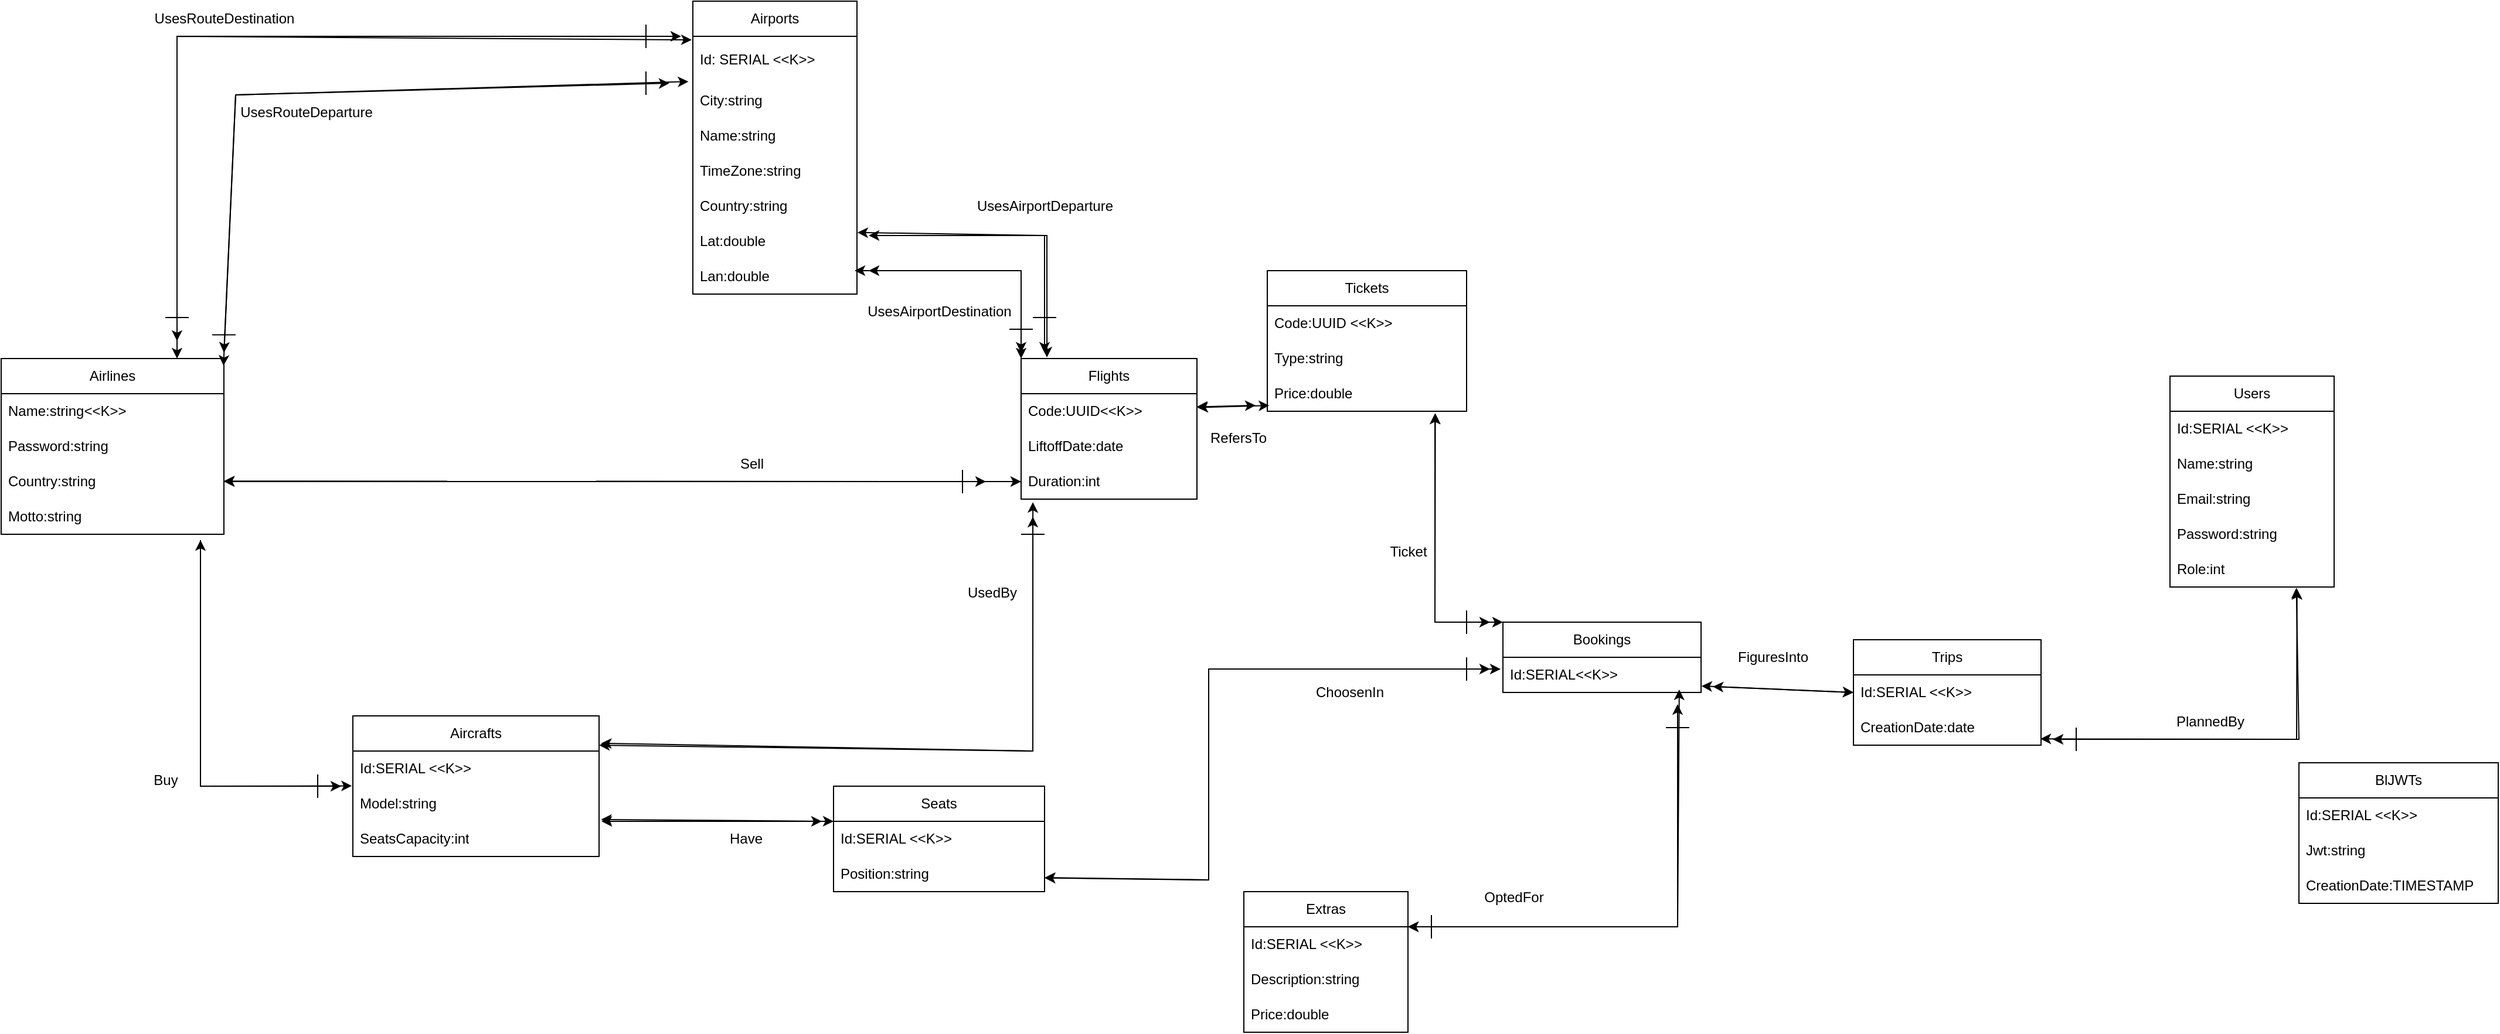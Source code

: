 <mxfile version="28.0.7">
  <diagram name="Pagina-1" id="pX6mvPdmHWL1DqITEzlt">
    <mxGraphModel dx="1975" dy="641" grid="1" gridSize="10" guides="1" tooltips="1" connect="1" arrows="1" fold="1" page="1" pageScale="1" pageWidth="827" pageHeight="1169" math="0" shadow="0">
      <root>
        <mxCell id="0" />
        <mxCell id="1" parent="0" />
        <mxCell id="3aQUeb-euFE-y9l26gwd-1" value="Airlines" style="swimlane;fontStyle=0;childLayout=stackLayout;horizontal=1;startSize=30;horizontalStack=0;resizeParent=1;resizeParentMax=0;resizeLast=0;collapsible=1;marginBottom=0;whiteSpace=wrap;html=1;" parent="1" vertex="1">
          <mxGeometry x="-270" y="315" width="190" height="150" as="geometry" />
        </mxCell>
        <mxCell id="3aQUeb-euFE-y9l26gwd-2" value="Name:string&amp;lt;&amp;lt;K&amp;gt;&amp;gt;" style="text;strokeColor=none;fillColor=none;align=left;verticalAlign=middle;spacingLeft=4;spacingRight=4;overflow=hidden;points=[[0,0.5],[1,0.5]];portConstraint=eastwest;rotatable=0;whiteSpace=wrap;html=1;" parent="3aQUeb-euFE-y9l26gwd-1" vertex="1">
          <mxGeometry y="30" width="190" height="30" as="geometry" />
        </mxCell>
        <mxCell id="3aQUeb-euFE-y9l26gwd-3" value="Password:string" style="text;strokeColor=none;fillColor=none;align=left;verticalAlign=middle;spacingLeft=4;spacingRight=4;overflow=hidden;points=[[0,0.5],[1,0.5]];portConstraint=eastwest;rotatable=0;whiteSpace=wrap;html=1;" parent="3aQUeb-euFE-y9l26gwd-1" vertex="1">
          <mxGeometry y="60" width="190" height="30" as="geometry" />
        </mxCell>
        <mxCell id="3aQUeb-euFE-y9l26gwd-4" value="Country:string" style="text;strokeColor=none;fillColor=none;align=left;verticalAlign=middle;spacingLeft=4;spacingRight=4;overflow=hidden;points=[[0,0.5],[1,0.5]];portConstraint=eastwest;rotatable=0;whiteSpace=wrap;html=1;" parent="3aQUeb-euFE-y9l26gwd-1" vertex="1">
          <mxGeometry y="90" width="190" height="30" as="geometry" />
        </mxCell>
        <mxCell id="3aQUeb-euFE-y9l26gwd-5" value="Motto:string" style="text;strokeColor=none;fillColor=none;align=left;verticalAlign=middle;spacingLeft=4;spacingRight=4;overflow=hidden;points=[[0,0.5],[1,0.5]];portConstraint=eastwest;rotatable=0;whiteSpace=wrap;html=1;" parent="3aQUeb-euFE-y9l26gwd-1" vertex="1">
          <mxGeometry y="120" width="190" height="30" as="geometry" />
        </mxCell>
        <mxCell id="3aQUeb-euFE-y9l26gwd-9" value="Users" style="swimlane;fontStyle=0;childLayout=stackLayout;horizontal=1;startSize=30;horizontalStack=0;resizeParent=1;resizeParentMax=0;resizeLast=0;collapsible=1;marginBottom=0;whiteSpace=wrap;html=1;" parent="1" vertex="1">
          <mxGeometry x="1580" y="330" width="140" height="180" as="geometry" />
        </mxCell>
        <mxCell id="3aQUeb-euFE-y9l26gwd-10" value="Id:SERIAL &amp;lt;&amp;lt;K&amp;gt;&amp;gt;" style="text;strokeColor=none;fillColor=none;align=left;verticalAlign=middle;spacingLeft=4;spacingRight=4;overflow=hidden;points=[[0,0.5],[1,0.5]];portConstraint=eastwest;rotatable=0;whiteSpace=wrap;html=1;" parent="3aQUeb-euFE-y9l26gwd-9" vertex="1">
          <mxGeometry y="30" width="140" height="30" as="geometry" />
        </mxCell>
        <mxCell id="3aQUeb-euFE-y9l26gwd-11" value="Name:string" style="text;strokeColor=none;fillColor=none;align=left;verticalAlign=middle;spacingLeft=4;spacingRight=4;overflow=hidden;points=[[0,0.5],[1,0.5]];portConstraint=eastwest;rotatable=0;whiteSpace=wrap;html=1;" parent="3aQUeb-euFE-y9l26gwd-9" vertex="1">
          <mxGeometry y="60" width="140" height="30" as="geometry" />
        </mxCell>
        <mxCell id="3aQUeb-euFE-y9l26gwd-12" value="Email:string" style="text;strokeColor=none;fillColor=none;align=left;verticalAlign=middle;spacingLeft=4;spacingRight=4;overflow=hidden;points=[[0,0.5],[1,0.5]];portConstraint=eastwest;rotatable=0;whiteSpace=wrap;html=1;" parent="3aQUeb-euFE-y9l26gwd-9" vertex="1">
          <mxGeometry y="90" width="140" height="30" as="geometry" />
        </mxCell>
        <mxCell id="3aQUeb-euFE-y9l26gwd-13" value="Password:string" style="text;strokeColor=none;fillColor=none;align=left;verticalAlign=middle;spacingLeft=4;spacingRight=4;overflow=hidden;points=[[0,0.5],[1,0.5]];portConstraint=eastwest;rotatable=0;whiteSpace=wrap;html=1;" parent="3aQUeb-euFE-y9l26gwd-9" vertex="1">
          <mxGeometry y="120" width="140" height="30" as="geometry" />
        </mxCell>
        <mxCell id="3aQUeb-euFE-y9l26gwd-14" value="Role:int" style="text;strokeColor=none;fillColor=none;align=left;verticalAlign=middle;spacingLeft=4;spacingRight=4;overflow=hidden;points=[[0,0.5],[1,0.5]];portConstraint=eastwest;rotatable=0;whiteSpace=wrap;html=1;" parent="3aQUeb-euFE-y9l26gwd-9" vertex="1">
          <mxGeometry y="150" width="140" height="30" as="geometry" />
        </mxCell>
        <mxCell id="3aQUeb-euFE-y9l26gwd-15" value="Tickets" style="swimlane;fontStyle=0;childLayout=stackLayout;horizontal=1;startSize=30;horizontalStack=0;resizeParent=1;resizeParentMax=0;resizeLast=0;collapsible=1;marginBottom=0;whiteSpace=wrap;html=1;" parent="1" vertex="1">
          <mxGeometry x="810" y="240" width="170" height="120" as="geometry" />
        </mxCell>
        <mxCell id="3aQUeb-euFE-y9l26gwd-16" value="Code:UUID &amp;lt;&amp;lt;K&amp;gt;&amp;gt;" style="text;strokeColor=none;fillColor=none;align=left;verticalAlign=middle;spacingLeft=4;spacingRight=4;overflow=hidden;points=[[0,0.5],[1,0.5]];portConstraint=eastwest;rotatable=0;whiteSpace=wrap;html=1;" parent="3aQUeb-euFE-y9l26gwd-15" vertex="1">
          <mxGeometry y="30" width="170" height="30" as="geometry" />
        </mxCell>
        <mxCell id="3aQUeb-euFE-y9l26gwd-17" value="Type:string" style="text;strokeColor=none;fillColor=none;align=left;verticalAlign=middle;spacingLeft=4;spacingRight=4;overflow=hidden;points=[[0,0.5],[1,0.5]];portConstraint=eastwest;rotatable=0;whiteSpace=wrap;html=1;" parent="3aQUeb-euFE-y9l26gwd-15" vertex="1">
          <mxGeometry y="60" width="170" height="30" as="geometry" />
        </mxCell>
        <mxCell id="3aQUeb-euFE-y9l26gwd-18" value="Price:double" style="text;strokeColor=none;fillColor=none;align=left;verticalAlign=middle;spacingLeft=4;spacingRight=4;overflow=hidden;points=[[0,0.5],[1,0.5]];portConstraint=eastwest;rotatable=0;whiteSpace=wrap;html=1;" parent="3aQUeb-euFE-y9l26gwd-15" vertex="1">
          <mxGeometry y="90" width="170" height="30" as="geometry" />
        </mxCell>
        <mxCell id="3aQUeb-euFE-y9l26gwd-26" value="Flights" style="swimlane;fontStyle=0;childLayout=stackLayout;horizontal=1;startSize=30;horizontalStack=0;resizeParent=1;resizeParentMax=0;resizeLast=0;collapsible=1;marginBottom=0;whiteSpace=wrap;html=1;" parent="1" vertex="1">
          <mxGeometry x="600" y="315" width="150" height="120" as="geometry" />
        </mxCell>
        <mxCell id="3aQUeb-euFE-y9l26gwd-27" value="Code:UUID&amp;lt;&amp;lt;K&amp;gt;&amp;gt;" style="text;strokeColor=none;fillColor=none;align=left;verticalAlign=middle;spacingLeft=4;spacingRight=4;overflow=hidden;points=[[0,0.5],[1,0.5]];portConstraint=eastwest;rotatable=0;whiteSpace=wrap;html=1;" parent="3aQUeb-euFE-y9l26gwd-26" vertex="1">
          <mxGeometry y="30" width="150" height="30" as="geometry" />
        </mxCell>
        <mxCell id="3aQUeb-euFE-y9l26gwd-28" value="LiftoffDate:date" style="text;strokeColor=none;fillColor=none;align=left;verticalAlign=middle;spacingLeft=4;spacingRight=4;overflow=hidden;points=[[0,0.5],[1,0.5]];portConstraint=eastwest;rotatable=0;whiteSpace=wrap;html=1;" parent="3aQUeb-euFE-y9l26gwd-26" vertex="1">
          <mxGeometry y="60" width="150" height="30" as="geometry" />
        </mxCell>
        <mxCell id="3aQUeb-euFE-y9l26gwd-29" value="Duration:int" style="text;strokeColor=none;fillColor=none;align=left;verticalAlign=middle;spacingLeft=4;spacingRight=4;overflow=hidden;points=[[0,0.5],[1,0.5]];portConstraint=eastwest;rotatable=0;whiteSpace=wrap;html=1;" parent="3aQUeb-euFE-y9l26gwd-26" vertex="1">
          <mxGeometry y="90" width="150" height="30" as="geometry" />
        </mxCell>
        <mxCell id="3aQUeb-euFE-y9l26gwd-33" value="Trips" style="swimlane;fontStyle=0;childLayout=stackLayout;horizontal=1;startSize=30;horizontalStack=0;resizeParent=1;resizeParentMax=0;resizeLast=0;collapsible=1;marginBottom=0;whiteSpace=wrap;html=1;" parent="1" vertex="1">
          <mxGeometry x="1310" y="555" width="160" height="90" as="geometry" />
        </mxCell>
        <mxCell id="3aQUeb-euFE-y9l26gwd-34" value="Id:SERIAL &amp;lt;&amp;lt;K&amp;gt;&amp;gt;" style="text;strokeColor=none;fillColor=none;align=left;verticalAlign=middle;spacingLeft=4;spacingRight=4;overflow=hidden;points=[[0,0.5],[1,0.5]];portConstraint=eastwest;rotatable=0;whiteSpace=wrap;html=1;" parent="3aQUeb-euFE-y9l26gwd-33" vertex="1">
          <mxGeometry y="30" width="160" height="30" as="geometry" />
        </mxCell>
        <mxCell id="3aQUeb-euFE-y9l26gwd-35" value="CreationDate:date" style="text;strokeColor=none;fillColor=none;align=left;verticalAlign=middle;spacingLeft=4;spacingRight=4;overflow=hidden;points=[[0,0.5],[1,0.5]];portConstraint=eastwest;rotatable=0;whiteSpace=wrap;html=1;" parent="3aQUeb-euFE-y9l26gwd-33" vertex="1">
          <mxGeometry y="60" width="160" height="30" as="geometry" />
        </mxCell>
        <mxCell id="3aQUeb-euFE-y9l26gwd-37" value="Seats" style="swimlane;fontStyle=0;childLayout=stackLayout;horizontal=1;startSize=30;horizontalStack=0;resizeParent=1;resizeParentMax=0;resizeLast=0;collapsible=1;marginBottom=0;whiteSpace=wrap;html=1;" parent="1" vertex="1">
          <mxGeometry x="440" y="680" width="180" height="90" as="geometry" />
        </mxCell>
        <mxCell id="3aQUeb-euFE-y9l26gwd-38" value="Id:SERIAL &amp;lt;&amp;lt;K&amp;gt;&amp;gt;" style="text;strokeColor=none;fillColor=none;align=left;verticalAlign=middle;spacingLeft=4;spacingRight=4;overflow=hidden;points=[[0,0.5],[1,0.5]];portConstraint=eastwest;rotatable=0;whiteSpace=wrap;html=1;" parent="3aQUeb-euFE-y9l26gwd-37" vertex="1">
          <mxGeometry y="30" width="180" height="30" as="geometry" />
        </mxCell>
        <mxCell id="3aQUeb-euFE-y9l26gwd-39" value="Position:string" style="text;strokeColor=none;fillColor=none;align=left;verticalAlign=middle;spacingLeft=4;spacingRight=4;overflow=hidden;points=[[0,0.5],[1,0.5]];portConstraint=eastwest;rotatable=0;whiteSpace=wrap;html=1;" parent="3aQUeb-euFE-y9l26gwd-37" vertex="1">
          <mxGeometry y="60" width="180" height="30" as="geometry" />
        </mxCell>
        <mxCell id="3aQUeb-euFE-y9l26gwd-41" value="Extras" style="swimlane;fontStyle=0;childLayout=stackLayout;horizontal=1;startSize=30;horizontalStack=0;resizeParent=1;resizeParentMax=0;resizeLast=0;collapsible=1;marginBottom=0;whiteSpace=wrap;html=1;" parent="1" vertex="1">
          <mxGeometry x="790" y="770" width="140" height="120" as="geometry" />
        </mxCell>
        <mxCell id="3aQUeb-euFE-y9l26gwd-42" value="Id:SERIAL &amp;lt;&amp;lt;K&amp;gt;&amp;gt;" style="text;strokeColor=none;fillColor=none;align=left;verticalAlign=middle;spacingLeft=4;spacingRight=4;overflow=hidden;points=[[0,0.5],[1,0.5]];portConstraint=eastwest;rotatable=0;whiteSpace=wrap;html=1;" parent="3aQUeb-euFE-y9l26gwd-41" vertex="1">
          <mxGeometry y="30" width="140" height="30" as="geometry" />
        </mxCell>
        <mxCell id="3aQUeb-euFE-y9l26gwd-43" value="Description:string" style="text;strokeColor=none;fillColor=none;align=left;verticalAlign=middle;spacingLeft=4;spacingRight=4;overflow=hidden;points=[[0,0.5],[1,0.5]];portConstraint=eastwest;rotatable=0;whiteSpace=wrap;html=1;" parent="3aQUeb-euFE-y9l26gwd-41" vertex="1">
          <mxGeometry y="60" width="140" height="30" as="geometry" />
        </mxCell>
        <mxCell id="3aQUeb-euFE-y9l26gwd-44" value="Price:double" style="text;strokeColor=none;fillColor=none;align=left;verticalAlign=middle;spacingLeft=4;spacingRight=4;overflow=hidden;points=[[0,0.5],[1,0.5]];portConstraint=eastwest;rotatable=0;whiteSpace=wrap;html=1;" parent="3aQUeb-euFE-y9l26gwd-41" vertex="1">
          <mxGeometry y="90" width="140" height="30" as="geometry" />
        </mxCell>
        <mxCell id="3aQUeb-euFE-y9l26gwd-45" value="Aircrafts" style="swimlane;fontStyle=0;childLayout=stackLayout;horizontal=1;startSize=30;horizontalStack=0;resizeParent=1;resizeParentMax=0;resizeLast=0;collapsible=1;marginBottom=0;whiteSpace=wrap;html=1;" parent="1" vertex="1">
          <mxGeometry x="30" y="620" width="210" height="120" as="geometry" />
        </mxCell>
        <mxCell id="3aQUeb-euFE-y9l26gwd-46" value="Id:SERIAL &amp;lt;&amp;lt;K&amp;gt;&amp;gt;" style="text;strokeColor=none;fillColor=none;align=left;verticalAlign=middle;spacingLeft=4;spacingRight=4;overflow=hidden;points=[[0,0.5],[1,0.5]];portConstraint=eastwest;rotatable=0;whiteSpace=wrap;html=1;" parent="3aQUeb-euFE-y9l26gwd-45" vertex="1">
          <mxGeometry y="30" width="210" height="30" as="geometry" />
        </mxCell>
        <mxCell id="3aQUeb-euFE-y9l26gwd-47" value="Model:string" style="text;strokeColor=none;fillColor=none;align=left;verticalAlign=middle;spacingLeft=4;spacingRight=4;overflow=hidden;points=[[0,0.5],[1,0.5]];portConstraint=eastwest;rotatable=0;whiteSpace=wrap;html=1;" parent="3aQUeb-euFE-y9l26gwd-45" vertex="1">
          <mxGeometry y="60" width="210" height="30" as="geometry" />
        </mxCell>
        <mxCell id="3aQUeb-euFE-y9l26gwd-48" value="SeatsCapacity:int" style="text;strokeColor=none;fillColor=none;align=left;verticalAlign=middle;spacingLeft=4;spacingRight=4;overflow=hidden;points=[[0,0.5],[1,0.5]];portConstraint=eastwest;rotatable=0;whiteSpace=wrap;html=1;" parent="3aQUeb-euFE-y9l26gwd-45" vertex="1">
          <mxGeometry y="90" width="210" height="30" as="geometry" />
        </mxCell>
        <mxCell id="3aQUeb-euFE-y9l26gwd-64" value="Bookings" style="swimlane;fontStyle=0;childLayout=stackLayout;horizontal=1;startSize=30;horizontalStack=0;resizeParent=1;resizeParentMax=0;resizeLast=0;collapsible=1;marginBottom=0;whiteSpace=wrap;html=1;" parent="1" vertex="1">
          <mxGeometry x="1011" y="540" width="169" height="60" as="geometry" />
        </mxCell>
        <mxCell id="3aQUeb-euFE-y9l26gwd-65" value="Id:SERIAL&amp;lt;&amp;lt;K&amp;gt;&amp;gt;" style="text;strokeColor=none;fillColor=none;align=left;verticalAlign=middle;spacingLeft=4;spacingRight=4;overflow=hidden;points=[[0,0.5],[1,0.5]];portConstraint=eastwest;rotatable=0;whiteSpace=wrap;html=1;" parent="3aQUeb-euFE-y9l26gwd-64" vertex="1">
          <mxGeometry y="30" width="169" height="30" as="geometry" />
        </mxCell>
        <mxCell id="3aQUeb-euFE-y9l26gwd-77" value="BlJWTs" style="swimlane;fontStyle=0;childLayout=stackLayout;horizontal=1;startSize=30;horizontalStack=0;resizeParent=1;resizeParentMax=0;resizeLast=0;collapsible=1;marginBottom=0;whiteSpace=wrap;html=1;" parent="1" vertex="1">
          <mxGeometry x="1690" y="660" width="170" height="120" as="geometry" />
        </mxCell>
        <mxCell id="3aQUeb-euFE-y9l26gwd-78" value="Id:SERIAL &amp;lt;&amp;lt;K&amp;gt;&amp;gt;" style="text;strokeColor=none;fillColor=none;align=left;verticalAlign=middle;spacingLeft=4;spacingRight=4;overflow=hidden;points=[[0,0.5],[1,0.5]];portConstraint=eastwest;rotatable=0;whiteSpace=wrap;html=1;" parent="3aQUeb-euFE-y9l26gwd-77" vertex="1">
          <mxGeometry y="30" width="170" height="30" as="geometry" />
        </mxCell>
        <mxCell id="3aQUeb-euFE-y9l26gwd-79" value="Jwt:string" style="text;strokeColor=none;fillColor=none;align=left;verticalAlign=middle;spacingLeft=4;spacingRight=4;overflow=hidden;points=[[0,0.5],[1,0.5]];portConstraint=eastwest;rotatable=0;whiteSpace=wrap;html=1;" parent="3aQUeb-euFE-y9l26gwd-77" vertex="1">
          <mxGeometry y="60" width="170" height="30" as="geometry" />
        </mxCell>
        <mxCell id="kgwtjrE0FstHuXd1rFe7-1" value="CreationDate:TIMESTAMP" style="text;strokeColor=none;fillColor=none;align=left;verticalAlign=middle;spacingLeft=4;spacingRight=4;overflow=hidden;points=[[0,0.5],[1,0.5]];portConstraint=eastwest;rotatable=0;whiteSpace=wrap;html=1;" parent="3aQUeb-euFE-y9l26gwd-77" vertex="1">
          <mxGeometry y="90" width="170" height="30" as="geometry" />
        </mxCell>
        <mxCell id="Vh7ybCmycij3RCht1qAK-20" value="Airports" style="swimlane;fontStyle=0;childLayout=stackLayout;horizontal=1;startSize=30;horizontalStack=0;resizeParent=1;resizeParentMax=0;resizeLast=0;collapsible=1;marginBottom=0;whiteSpace=wrap;html=1;" parent="1" vertex="1">
          <mxGeometry x="320" y="10" width="140" height="250" as="geometry" />
        </mxCell>
        <mxCell id="Vh7ybCmycij3RCht1qAK-21" value="Id: SERIAL &amp;lt;&amp;lt;K&amp;gt;&amp;gt;" style="text;strokeColor=none;fillColor=none;align=left;verticalAlign=middle;spacingLeft=4;spacingRight=4;overflow=hidden;points=[[0,0.5],[1,0.5]];portConstraint=eastwest;rotatable=0;whiteSpace=wrap;html=1;" parent="Vh7ybCmycij3RCht1qAK-20" vertex="1">
          <mxGeometry y="30" width="140" height="40" as="geometry" />
        </mxCell>
        <mxCell id="Vh7ybCmycij3RCht1qAK-22" value="City:string" style="text;strokeColor=none;fillColor=none;align=left;verticalAlign=middle;spacingLeft=4;spacingRight=4;overflow=hidden;points=[[0,0.5],[1,0.5]];portConstraint=eastwest;rotatable=0;whiteSpace=wrap;html=1;" parent="Vh7ybCmycij3RCht1qAK-20" vertex="1">
          <mxGeometry y="70" width="140" height="30" as="geometry" />
        </mxCell>
        <mxCell id="Vh7ybCmycij3RCht1qAK-23" value="Name:string" style="text;strokeColor=none;fillColor=none;align=left;verticalAlign=middle;spacingLeft=4;spacingRight=4;overflow=hidden;points=[[0,0.5],[1,0.5]];portConstraint=eastwest;rotatable=0;whiteSpace=wrap;html=1;" parent="Vh7ybCmycij3RCht1qAK-20" vertex="1">
          <mxGeometry y="100" width="140" height="30" as="geometry" />
        </mxCell>
        <mxCell id="Vh7ybCmycij3RCht1qAK-24" value="TimeZone:string" style="text;strokeColor=none;fillColor=none;align=left;verticalAlign=middle;spacingLeft=4;spacingRight=4;overflow=hidden;points=[[0,0.5],[1,0.5]];portConstraint=eastwest;rotatable=0;whiteSpace=wrap;html=1;" parent="Vh7ybCmycij3RCht1qAK-20" vertex="1">
          <mxGeometry y="130" width="140" height="30" as="geometry" />
        </mxCell>
        <mxCell id="Vh7ybCmycij3RCht1qAK-25" value="Country:string" style="text;strokeColor=none;fillColor=none;align=left;verticalAlign=middle;spacingLeft=4;spacingRight=4;overflow=hidden;points=[[0,0.5],[1,0.5]];portConstraint=eastwest;rotatable=0;whiteSpace=wrap;html=1;" parent="Vh7ybCmycij3RCht1qAK-20" vertex="1">
          <mxGeometry y="160" width="140" height="30" as="geometry" />
        </mxCell>
        <mxCell id="Q50AeV7Kv5rFn46oIAkc-2" value="Lat:double" style="text;strokeColor=none;fillColor=none;align=left;verticalAlign=middle;spacingLeft=4;spacingRight=4;overflow=hidden;points=[[0,0.5],[1,0.5]];portConstraint=eastwest;rotatable=0;whiteSpace=wrap;html=1;" parent="Vh7ybCmycij3RCht1qAK-20" vertex="1">
          <mxGeometry y="190" width="140" height="30" as="geometry" />
        </mxCell>
        <mxCell id="Q50AeV7Kv5rFn46oIAkc-1" value="Lan:double" style="text;strokeColor=none;fillColor=none;align=left;verticalAlign=middle;spacingLeft=4;spacingRight=4;overflow=hidden;points=[[0,0.5],[1,0.5]];portConstraint=eastwest;rotatable=0;whiteSpace=wrap;html=1;" parent="Vh7ybCmycij3RCht1qAK-20" vertex="1">
          <mxGeometry y="220" width="140" height="30" as="geometry" />
        </mxCell>
        <mxCell id="kgwtjrE0FstHuXd1rFe7-14" value="RefersTo" style="text;html=1;align=center;verticalAlign=middle;resizable=0;points=[];autosize=1;strokeColor=none;fillColor=none;" parent="1" vertex="1">
          <mxGeometry x="750" y="368" width="70" height="30" as="geometry" />
        </mxCell>
        <mxCell id="kgwtjrE0FstHuXd1rFe7-15" value="ChoosenIn" style="text;html=1;align=center;verticalAlign=middle;resizable=0;points=[];autosize=1;strokeColor=none;fillColor=none;" parent="1" vertex="1">
          <mxGeometry x="840" y="585" width="80" height="30" as="geometry" />
        </mxCell>
        <mxCell id="kgwtjrE0FstHuXd1rFe7-17" value="Ticket" style="text;html=1;align=center;verticalAlign=middle;resizable=0;points=[];autosize=1;strokeColor=none;fillColor=none;" parent="1" vertex="1">
          <mxGeometry x="900" y="465" width="60" height="30" as="geometry" />
        </mxCell>
        <mxCell id="kgwtjrE0FstHuXd1rFe7-18" value="FiguresInto" style="text;html=1;align=center;verticalAlign=middle;resizable=0;points=[];autosize=1;strokeColor=none;fillColor=none;" parent="1" vertex="1">
          <mxGeometry x="1201" y="555" width="80" height="30" as="geometry" />
        </mxCell>
        <mxCell id="kgwtjrE0FstHuXd1rFe7-19" value="PlannedBy" style="text;html=1;align=center;verticalAlign=middle;resizable=0;points=[];autosize=1;strokeColor=none;fillColor=none;" parent="1" vertex="1">
          <mxGeometry x="1574" y="610" width="80" height="30" as="geometry" />
        </mxCell>
        <mxCell id="MIx22FfydVjEeft8OLp_-5" value="" style="endArrow=classic;startArrow=classic;html=1;rounded=0;exitX=0.998;exitY=0.041;exitDx=0;exitDy=0;exitPerimeter=0;entryX=-0.027;entryY=-0.046;entryDx=0;entryDy=0;entryPerimeter=0;" edge="1" parent="1" source="3aQUeb-euFE-y9l26gwd-1" target="Vh7ybCmycij3RCht1qAK-22">
          <mxGeometry width="50" height="50" relative="1" as="geometry">
            <mxPoint x="160" y="280" as="sourcePoint" />
            <mxPoint x="260" y="100" as="targetPoint" />
            <Array as="points">
              <mxPoint x="-70" y="90" />
            </Array>
          </mxGeometry>
        </mxCell>
        <mxCell id="MIx22FfydVjEeft8OLp_-6" value="" style="endArrow=classic;startArrow=classic;html=1;rounded=0;" edge="1" parent="1">
          <mxGeometry width="50" height="50" relative="1" as="geometry">
            <mxPoint x="-80" y="310" as="sourcePoint" />
            <mxPoint x="300" y="80" as="targetPoint" />
            <Array as="points">
              <mxPoint x="-70" y="90" />
            </Array>
          </mxGeometry>
        </mxCell>
        <mxCell id="MIx22FfydVjEeft8OLp_-7" value="" style="endArrow=classic;startArrow=classic;html=1;rounded=0;exitX=0.998;exitY=0.041;exitDx=0;exitDy=0;exitPerimeter=0;entryX=-0.007;entryY=0.075;entryDx=0;entryDy=0;entryPerimeter=0;" edge="1" parent="1" target="Vh7ybCmycij3RCht1qAK-21">
          <mxGeometry width="50" height="50" relative="1" as="geometry">
            <mxPoint x="-120" y="315" as="sourcePoint" />
            <mxPoint x="276" y="73" as="targetPoint" />
            <Array as="points">
              <mxPoint x="-120" y="40" />
            </Array>
          </mxGeometry>
        </mxCell>
        <mxCell id="MIx22FfydVjEeft8OLp_-8" value="" style="endArrow=classic;startArrow=classic;html=1;rounded=0;" edge="1" parent="1">
          <mxGeometry width="50" height="50" relative="1" as="geometry">
            <mxPoint x="-120" y="300" as="sourcePoint" />
            <mxPoint x="310" y="40" as="targetPoint" />
            <Array as="points">
              <mxPoint x="-120" y="40" />
            </Array>
          </mxGeometry>
        </mxCell>
        <mxCell id="MIx22FfydVjEeft8OLp_-9" value="UsesRouteDestination" style="text;html=1;align=center;verticalAlign=middle;resizable=0;points=[];autosize=1;strokeColor=none;fillColor=none;" vertex="1" parent="1">
          <mxGeometry x="-150" y="10" width="140" height="30" as="geometry" />
        </mxCell>
        <mxCell id="MIx22FfydVjEeft8OLp_-10" value="" style="endArrow=classic;startArrow=classic;html=1;rounded=0;exitX=1.003;exitY=0.248;exitDx=0;exitDy=0;exitPerimeter=0;" edge="1" parent="1" source="Q50AeV7Kv5rFn46oIAkc-2">
          <mxGeometry width="50" height="50" relative="1" as="geometry">
            <mxPoint x="460" y="202" as="sourcePoint" />
            <mxPoint x="620" y="310" as="targetPoint" />
            <Array as="points">
              <mxPoint x="620" y="210" />
            </Array>
          </mxGeometry>
        </mxCell>
        <mxCell id="MIx22FfydVjEeft8OLp_-11" value="" style="endArrow=classic;startArrow=classic;html=1;rounded=0;entryX=0.147;entryY=-0.008;entryDx=0;entryDy=0;entryPerimeter=0;" edge="1" parent="1" target="3aQUeb-euFE-y9l26gwd-26">
          <mxGeometry width="50" height="50" relative="1" as="geometry">
            <mxPoint x="470" y="210" as="sourcePoint" />
            <mxPoint x="846" y="-34" as="targetPoint" />
            <Array as="points">
              <mxPoint x="622" y="210" />
            </Array>
          </mxGeometry>
        </mxCell>
        <mxCell id="MIx22FfydVjEeft8OLp_-12" value="" style="endArrow=classic;startArrow=classic;html=1;rounded=0;entryX=0;entryY=0;entryDx=0;entryDy=0;" edge="1" parent="1" target="3aQUeb-euFE-y9l26gwd-26">
          <mxGeometry width="50" height="50" relative="1" as="geometry">
            <mxPoint x="458" y="240" as="sourcePoint" />
            <mxPoint x="600" y="310" as="targetPoint" />
            <Array as="points">
              <mxPoint x="600" y="240" />
            </Array>
          </mxGeometry>
        </mxCell>
        <mxCell id="MIx22FfydVjEeft8OLp_-13" value="" style="endArrow=classic;startArrow=classic;html=1;rounded=0;" edge="1" parent="1">
          <mxGeometry width="50" height="50" relative="1" as="geometry">
            <mxPoint x="470" y="240" as="sourcePoint" />
            <mxPoint x="600" y="310" as="targetPoint" />
            <Array as="points">
              <mxPoint x="600" y="240" />
            </Array>
          </mxGeometry>
        </mxCell>
        <mxCell id="MIx22FfydVjEeft8OLp_-14" value="UsesRouteDeparture" style="text;html=1;align=center;verticalAlign=middle;resizable=0;points=[];autosize=1;strokeColor=none;fillColor=none;" vertex="1" parent="1">
          <mxGeometry x="-80" y="90" width="140" height="30" as="geometry" />
        </mxCell>
        <mxCell id="MIx22FfydVjEeft8OLp_-15" value="UsesAirportDeparture" style="text;html=1;align=center;verticalAlign=middle;resizable=0;points=[];autosize=1;strokeColor=none;fillColor=none;" vertex="1" parent="1">
          <mxGeometry x="550" y="170" width="140" height="30" as="geometry" />
        </mxCell>
        <mxCell id="MIx22FfydVjEeft8OLp_-16" value="UsesAirportDestination" style="text;html=1;align=center;verticalAlign=middle;resizable=0;points=[];autosize=1;strokeColor=none;fillColor=none;" vertex="1" parent="1">
          <mxGeometry x="455" y="260" width="150" height="30" as="geometry" />
        </mxCell>
        <mxCell id="MIx22FfydVjEeft8OLp_-17" value="" style="endArrow=none;html=1;rounded=0;" edge="1" parent="1">
          <mxGeometry width="50" height="50" relative="1" as="geometry">
            <mxPoint x="-110" y="280" as="sourcePoint" />
            <mxPoint x="-130" y="280" as="targetPoint" />
          </mxGeometry>
        </mxCell>
        <mxCell id="MIx22FfydVjEeft8OLp_-18" value="" style="endArrow=none;html=1;rounded=0;" edge="1" parent="1">
          <mxGeometry width="50" height="50" relative="1" as="geometry">
            <mxPoint x="280" y="50" as="sourcePoint" />
            <mxPoint x="280" y="30" as="targetPoint" />
          </mxGeometry>
        </mxCell>
        <mxCell id="MIx22FfydVjEeft8OLp_-19" value="" style="endArrow=none;html=1;rounded=0;" edge="1" parent="1">
          <mxGeometry width="50" height="50" relative="1" as="geometry">
            <mxPoint x="-70" y="294.73" as="sourcePoint" />
            <mxPoint x="-90" y="294.73" as="targetPoint" />
          </mxGeometry>
        </mxCell>
        <mxCell id="MIx22FfydVjEeft8OLp_-20" value="" style="endArrow=none;html=1;rounded=0;" edge="1" parent="1">
          <mxGeometry width="50" height="50" relative="1" as="geometry">
            <mxPoint x="280" y="90" as="sourcePoint" />
            <mxPoint x="280" y="70" as="targetPoint" />
          </mxGeometry>
        </mxCell>
        <mxCell id="MIx22FfydVjEeft8OLp_-21" value="" style="endArrow=none;html=1;rounded=0;" edge="1" parent="1">
          <mxGeometry width="50" height="50" relative="1" as="geometry">
            <mxPoint x="590" y="290" as="sourcePoint" />
            <mxPoint x="610" y="290" as="targetPoint" />
          </mxGeometry>
        </mxCell>
        <mxCell id="MIx22FfydVjEeft8OLp_-22" value="" style="endArrow=none;html=1;rounded=0;" edge="1" parent="1">
          <mxGeometry width="50" height="50" relative="1" as="geometry">
            <mxPoint x="610" y="280" as="sourcePoint" />
            <mxPoint x="630" y="280" as="targetPoint" />
          </mxGeometry>
        </mxCell>
        <mxCell id="MIx22FfydVjEeft8OLp_-23" value="" style="endArrow=classic;startArrow=classic;html=1;rounded=0;exitX=1.001;exitY=0.612;exitDx=0;exitDy=0;exitPerimeter=0;" edge="1" parent="1" source="3aQUeb-euFE-y9l26gwd-39">
          <mxGeometry width="50" height="50" relative="1" as="geometry">
            <mxPoint x="840" y="640" as="sourcePoint" />
            <mxPoint x="1009" y="580" as="targetPoint" />
            <Array as="points">
              <mxPoint x="760" y="760" />
              <mxPoint x="760" y="580" />
            </Array>
          </mxGeometry>
        </mxCell>
        <mxCell id="MIx22FfydVjEeft8OLp_-24" value="" style="endArrow=classic;startArrow=classic;html=1;rounded=0;entryX=0.89;entryY=0.916;entryDx=0;entryDy=0;entryPerimeter=0;exitX=1;exitY=0;exitDx=0;exitDy=0;exitPerimeter=0;" edge="1" parent="1" source="3aQUeb-euFE-y9l26gwd-42" target="3aQUeb-euFE-y9l26gwd-65">
          <mxGeometry width="50" height="50" relative="1" as="geometry">
            <mxPoint x="900" y="868" as="sourcePoint" />
            <mxPoint x="1289" y="690" as="targetPoint" />
            <Array as="points">
              <mxPoint x="1160" y="800" />
            </Array>
          </mxGeometry>
        </mxCell>
        <mxCell id="MIx22FfydVjEeft8OLp_-25" value="" style="endArrow=classic;startArrow=classic;html=1;rounded=0;entryX=0;entryY=0.5;entryDx=0;entryDy=0;" edge="1" parent="1" target="3aQUeb-euFE-y9l26gwd-34">
          <mxGeometry width="50" height="50" relative="1" as="geometry">
            <mxPoint x="1190" y="595" as="sourcePoint" />
            <mxPoint x="1230" y="590" as="targetPoint" />
          </mxGeometry>
        </mxCell>
        <mxCell id="MIx22FfydVjEeft8OLp_-26" value="" style="endArrow=classic;startArrow=classic;html=1;rounded=0;entryX=0.774;entryY=1.058;entryDx=0;entryDy=0;entryPerimeter=0;exitX=0.997;exitY=0.821;exitDx=0;exitDy=0;exitPerimeter=0;" edge="1" parent="1" source="3aQUeb-euFE-y9l26gwd-35" target="3aQUeb-euFE-y9l26gwd-14">
          <mxGeometry width="50" height="50" relative="1" as="geometry">
            <mxPoint x="1470" y="645" as="sourcePoint" />
            <mxPoint x="1710" y="445" as="targetPoint" />
            <Array as="points">
              <mxPoint x="1688" y="640" />
            </Array>
          </mxGeometry>
        </mxCell>
        <mxCell id="MIx22FfydVjEeft8OLp_-27" value="" style="endArrow=classic;startArrow=classic;html=1;rounded=0;exitX=1.008;exitY=-0.053;exitDx=0;exitDy=0;exitPerimeter=0;entryX=0;entryY=0;entryDx=0;entryDy=0;entryPerimeter=0;" edge="1" parent="1" source="3aQUeb-euFE-y9l26gwd-48" target="3aQUeb-euFE-y9l26gwd-38">
          <mxGeometry width="50" height="50" relative="1" as="geometry">
            <mxPoint x="420" y="640" as="sourcePoint" />
            <mxPoint x="470" y="590" as="targetPoint" />
          </mxGeometry>
        </mxCell>
        <mxCell id="MIx22FfydVjEeft8OLp_-29" value="" style="endArrow=classic;startArrow=classic;html=1;rounded=0;exitX=1.008;exitY=0.195;exitDx=0;exitDy=0;exitPerimeter=0;entryX=0.067;entryY=1.086;entryDx=0;entryDy=0;entryPerimeter=0;" edge="1" parent="1" source="3aQUeb-euFE-y9l26gwd-45" target="3aQUeb-euFE-y9l26gwd-29">
          <mxGeometry width="50" height="50" relative="1" as="geometry">
            <mxPoint x="420" y="640" as="sourcePoint" />
            <mxPoint x="470" y="590" as="targetPoint" />
            <Array as="points">
              <mxPoint x="610" y="650" />
            </Array>
          </mxGeometry>
        </mxCell>
        <mxCell id="MIx22FfydVjEeft8OLp_-30" value="" style="endArrow=classic;startArrow=classic;html=1;rounded=0;entryX=-0.004;entryY=-0.009;entryDx=0;entryDy=0;entryPerimeter=0;" edge="1" parent="1" target="3aQUeb-euFE-y9l26gwd-47">
          <mxGeometry width="50" height="50" relative="1" as="geometry">
            <mxPoint x="-100" y="470" as="sourcePoint" />
            <mxPoint x="-40" y="420" as="targetPoint" />
            <Array as="points">
              <mxPoint x="-100" y="680" />
            </Array>
          </mxGeometry>
        </mxCell>
        <mxCell id="MIx22FfydVjEeft8OLp_-31" value="" style="endArrow=classic;startArrow=classic;html=1;rounded=0;exitX=1;exitY=0.5;exitDx=0;exitDy=0;entryX=0;entryY=0.5;entryDx=0;entryDy=0;" edge="1" parent="1" source="3aQUeb-euFE-y9l26gwd-4" target="3aQUeb-euFE-y9l26gwd-29">
          <mxGeometry width="50" height="50" relative="1" as="geometry">
            <mxPoint x="200" y="470" as="sourcePoint" />
            <mxPoint x="250" y="420" as="targetPoint" />
          </mxGeometry>
        </mxCell>
        <mxCell id="MIx22FfydVjEeft8OLp_-32" value="" style="endArrow=classic;startArrow=classic;html=1;rounded=0;entryX=0.01;entryY=0.836;entryDx=0;entryDy=0;entryPerimeter=0;exitX=1.003;exitY=0.395;exitDx=0;exitDy=0;exitPerimeter=0;" edge="1" parent="1" source="3aQUeb-euFE-y9l26gwd-27" target="3aQUeb-euFE-y9l26gwd-18">
          <mxGeometry width="50" height="50" relative="1" as="geometry">
            <mxPoint x="750" y="360" as="sourcePoint" />
            <mxPoint x="760" y="350" as="targetPoint" />
          </mxGeometry>
        </mxCell>
        <mxCell id="MIx22FfydVjEeft8OLp_-33" value="" style="endArrow=classic;startArrow=classic;html=1;rounded=0;exitX=0;exitY=0;exitDx=0;exitDy=0;entryX=0.843;entryY=1.058;entryDx=0;entryDy=0;entryPerimeter=0;" edge="1" parent="1" source="3aQUeb-euFE-y9l26gwd-64" target="3aQUeb-euFE-y9l26gwd-18">
          <mxGeometry width="50" height="50" relative="1" as="geometry">
            <mxPoint x="910" y="510" as="sourcePoint" />
            <mxPoint x="960" y="460" as="targetPoint" />
            <Array as="points">
              <mxPoint x="953" y="540" />
            </Array>
          </mxGeometry>
        </mxCell>
        <mxCell id="MIx22FfydVjEeft8OLp_-34" value="" style="endArrow=classic;html=1;rounded=0;" edge="1" parent="1">
          <mxGeometry width="50" height="50" relative="1" as="geometry">
            <mxPoint x="-100" y="470" as="sourcePoint" />
            <mxPoint x="20" y="680" as="targetPoint" />
            <Array as="points">
              <mxPoint x="-100" y="680" />
            </Array>
          </mxGeometry>
        </mxCell>
        <mxCell id="MIx22FfydVjEeft8OLp_-35" value="" style="endArrow=none;html=1;rounded=0;" edge="1" parent="1">
          <mxGeometry width="50" height="50" relative="1" as="geometry">
            <mxPoint y="670" as="sourcePoint" />
            <mxPoint y="690" as="targetPoint" />
          </mxGeometry>
        </mxCell>
        <mxCell id="MIx22FfydVjEeft8OLp_-36" value="" style="endArrow=classic;startArrow=classic;html=1;rounded=0;exitX=1;exitY=0.5;exitDx=0;exitDy=0;" edge="1" parent="1">
          <mxGeometry width="50" height="50" relative="1" as="geometry">
            <mxPoint x="-80" y="419.58" as="sourcePoint" />
            <mxPoint x="570" y="420" as="targetPoint" />
          </mxGeometry>
        </mxCell>
        <mxCell id="MIx22FfydVjEeft8OLp_-37" value="" style="endArrow=none;html=1;rounded=0;" edge="1" parent="1">
          <mxGeometry width="50" height="50" relative="1" as="geometry">
            <mxPoint x="550" y="410" as="sourcePoint" />
            <mxPoint x="550" y="430" as="targetPoint" />
          </mxGeometry>
        </mxCell>
        <mxCell id="MIx22FfydVjEeft8OLp_-38" value="" style="endArrow=classic;startArrow=classic;html=1;rounded=0;exitX=1.008;exitY=0.195;exitDx=0;exitDy=0;exitPerimeter=0;" edge="1" parent="1">
          <mxGeometry width="50" height="50" relative="1" as="geometry">
            <mxPoint x="240" y="645" as="sourcePoint" />
            <mxPoint x="610" y="450" as="targetPoint" />
            <Array as="points">
              <mxPoint x="610" y="650" />
            </Array>
          </mxGeometry>
        </mxCell>
        <mxCell id="MIx22FfydVjEeft8OLp_-39" value="" style="endArrow=none;html=1;rounded=0;" edge="1" parent="1">
          <mxGeometry width="50" height="50" relative="1" as="geometry">
            <mxPoint x="620" y="465" as="sourcePoint" />
            <mxPoint x="600" y="465" as="targetPoint" />
          </mxGeometry>
        </mxCell>
        <mxCell id="MIx22FfydVjEeft8OLp_-40" value="" style="endArrow=classic;startArrow=classic;html=1;rounded=0;exitX=1;exitY=0.5;exitDx=0;exitDy=0;" edge="1" parent="1">
          <mxGeometry width="50" height="50" relative="1" as="geometry">
            <mxPoint x="620" y="758" as="sourcePoint" />
            <mxPoint x="1000" y="580" as="targetPoint" />
            <Array as="points">
              <mxPoint x="760" y="760" />
              <mxPoint x="760" y="580" />
            </Array>
          </mxGeometry>
        </mxCell>
        <mxCell id="MIx22FfydVjEeft8OLp_-41" value="" style="endArrow=none;html=1;rounded=0;" edge="1" parent="1">
          <mxGeometry width="50" height="50" relative="1" as="geometry">
            <mxPoint x="980" y="590" as="sourcePoint" />
            <mxPoint x="980" y="570" as="targetPoint" />
          </mxGeometry>
        </mxCell>
        <mxCell id="MIx22FfydVjEeft8OLp_-42" value="" style="endArrow=classic;startArrow=classic;html=1;rounded=0;entryX=0.843;entryY=1.058;entryDx=0;entryDy=0;entryPerimeter=0;" edge="1" parent="1">
          <mxGeometry width="50" height="50" relative="1" as="geometry">
            <mxPoint x="1000" y="540" as="sourcePoint" />
            <mxPoint x="953" y="362" as="targetPoint" />
            <Array as="points">
              <mxPoint x="953" y="540" />
            </Array>
          </mxGeometry>
        </mxCell>
        <mxCell id="MIx22FfydVjEeft8OLp_-43" value="" style="endArrow=none;html=1;rounded=0;" edge="1" parent="1">
          <mxGeometry width="50" height="50" relative="1" as="geometry">
            <mxPoint x="980" y="530" as="sourcePoint" />
            <mxPoint x="980" y="550" as="targetPoint" />
          </mxGeometry>
        </mxCell>
        <mxCell id="MIx22FfydVjEeft8OLp_-44" value="" style="endArrow=classic;startArrow=classic;html=1;rounded=0;entryX=0;entryY=0.5;entryDx=0;entryDy=0;exitX=1.002;exitY=0.816;exitDx=0;exitDy=0;exitPerimeter=0;" edge="1" parent="1" source="3aQUeb-euFE-y9l26gwd-65" target="3aQUeb-euFE-y9l26gwd-34">
          <mxGeometry width="50" height="50" relative="1" as="geometry">
            <mxPoint x="1200" y="600" as="sourcePoint" />
            <mxPoint x="1310" y="630" as="targetPoint" />
          </mxGeometry>
        </mxCell>
        <mxCell id="MIx22FfydVjEeft8OLp_-45" value="" style="endArrow=none;html=1;rounded=0;" edge="1" parent="1">
          <mxGeometry width="50" height="50" relative="1" as="geometry">
            <mxPoint x="950" y="810" as="sourcePoint" />
            <mxPoint x="950" y="790" as="targetPoint" />
          </mxGeometry>
        </mxCell>
        <mxCell id="MIx22FfydVjEeft8OLp_-46" value="" style="endArrow=classic;startArrow=classic;html=1;rounded=0;entryX=0.77;entryY=1.021;entryDx=0;entryDy=0;entryPerimeter=0;" edge="1" parent="1" target="3aQUeb-euFE-y9l26gwd-14">
          <mxGeometry width="50" height="50" relative="1" as="geometry">
            <mxPoint x="1480" y="640" as="sourcePoint" />
            <mxPoint x="1690" y="512" as="targetPoint" />
            <Array as="points">
              <mxPoint x="1690" y="640" />
            </Array>
          </mxGeometry>
        </mxCell>
        <mxCell id="MIx22FfydVjEeft8OLp_-47" value="" style="endArrow=none;html=1;rounded=0;" edge="1" parent="1">
          <mxGeometry width="50" height="50" relative="1" as="geometry">
            <mxPoint x="1500" y="650" as="sourcePoint" />
            <mxPoint x="1500" y="630" as="targetPoint" />
          </mxGeometry>
        </mxCell>
        <mxCell id="MIx22FfydVjEeft8OLp_-48" value="" style="endArrow=classic;startArrow=classic;html=1;rounded=0;exitX=0.999;exitY=0.376;exitDx=0;exitDy=0;exitPerimeter=0;" edge="1" parent="1" source="3aQUeb-euFE-y9l26gwd-27">
          <mxGeometry width="50" height="50" relative="1" as="geometry">
            <mxPoint x="750" y="360" as="sourcePoint" />
            <mxPoint x="800" y="355" as="targetPoint" />
          </mxGeometry>
        </mxCell>
        <mxCell id="MIx22FfydVjEeft8OLp_-50" value="" style="endArrow=classic;startArrow=classic;html=1;rounded=0;exitX=1.008;exitY=-0.053;exitDx=0;exitDy=0;exitPerimeter=0;" edge="1" parent="1">
          <mxGeometry width="50" height="50" relative="1" as="geometry">
            <mxPoint x="242" y="710" as="sourcePoint" />
            <mxPoint x="430" y="710" as="targetPoint" />
          </mxGeometry>
        </mxCell>
        <mxCell id="MIx22FfydVjEeft8OLp_-51" value="" style="endArrow=classic;startArrow=classic;html=1;rounded=0;exitX=1;exitY=0;exitDx=0;exitDy=0;exitPerimeter=0;" edge="1" parent="1">
          <mxGeometry width="50" height="50" relative="1" as="geometry">
            <mxPoint x="930" y="800" as="sourcePoint" />
            <mxPoint x="1160" y="610" as="targetPoint" />
            <Array as="points">
              <mxPoint x="1160" y="800" />
            </Array>
          </mxGeometry>
        </mxCell>
        <mxCell id="MIx22FfydVjEeft8OLp_-52" value="" style="endArrow=none;html=1;rounded=0;" edge="1" parent="1">
          <mxGeometry width="50" height="50" relative="1" as="geometry">
            <mxPoint x="1170" y="630" as="sourcePoint" />
            <mxPoint x="1150" y="630" as="targetPoint" />
          </mxGeometry>
        </mxCell>
        <mxCell id="MIx22FfydVjEeft8OLp_-54" value="Buy" style="text;html=1;align=center;verticalAlign=middle;resizable=0;points=[];autosize=1;strokeColor=none;fillColor=none;" vertex="1" parent="1">
          <mxGeometry x="-150" y="660" width="40" height="30" as="geometry" />
        </mxCell>
        <mxCell id="MIx22FfydVjEeft8OLp_-55" value="UsedBy" style="text;html=1;align=center;verticalAlign=middle;resizable=0;points=[];autosize=1;strokeColor=none;fillColor=none;" vertex="1" parent="1">
          <mxGeometry x="540" y="500" width="70" height="30" as="geometry" />
        </mxCell>
        <mxCell id="MIx22FfydVjEeft8OLp_-56" value="Have" style="text;html=1;align=center;verticalAlign=middle;resizable=0;points=[];autosize=1;strokeColor=none;fillColor=none;" vertex="1" parent="1">
          <mxGeometry x="340" y="710" width="50" height="30" as="geometry" />
        </mxCell>
        <mxCell id="MIx22FfydVjEeft8OLp_-58" value="OptedFor" style="text;html=1;align=center;verticalAlign=middle;resizable=0;points=[];autosize=1;strokeColor=none;fillColor=none;" vertex="1" parent="1">
          <mxGeometry x="985" y="760" width="70" height="30" as="geometry" />
        </mxCell>
        <mxCell id="MIx22FfydVjEeft8OLp_-59" value="Sell" style="text;html=1;align=center;verticalAlign=middle;resizable=0;points=[];autosize=1;strokeColor=none;fillColor=none;" vertex="1" parent="1">
          <mxGeometry x="350" y="390" width="40" height="30" as="geometry" />
        </mxCell>
      </root>
    </mxGraphModel>
  </diagram>
</mxfile>
